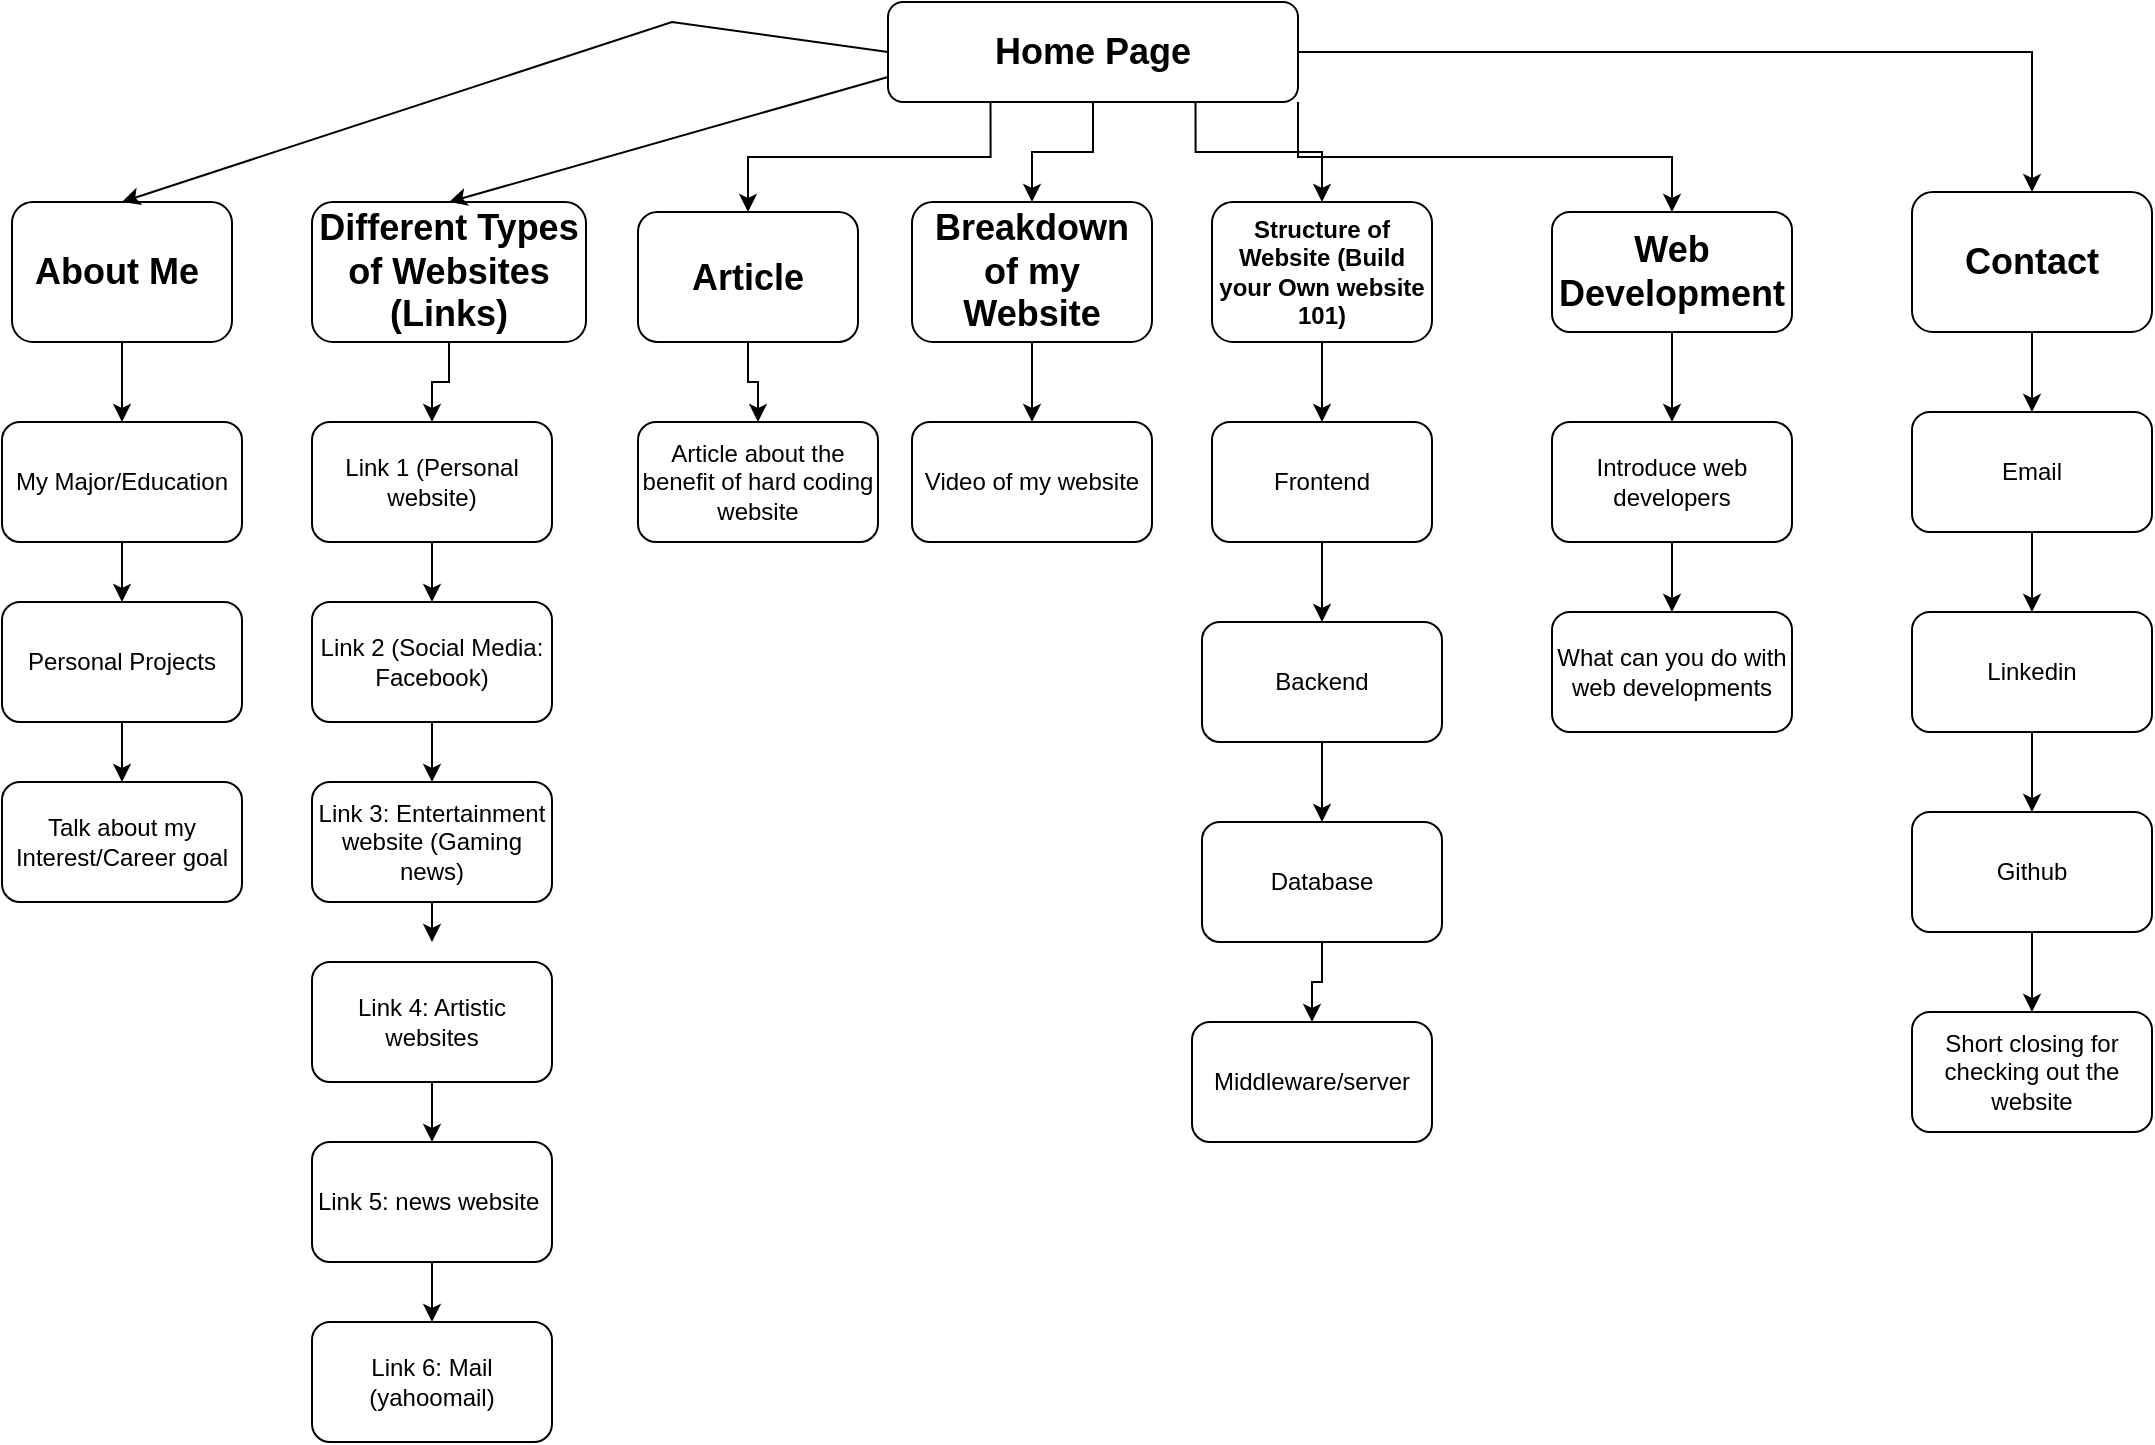 <mxfile version="15.7.0" type="github">
  <diagram id="MfLAGxXRqBZUs_taJzYB" name="Page-1">
    <mxGraphModel dx="1422" dy="832" grid="1" gridSize="10" guides="1" tooltips="1" connect="1" arrows="1" fold="1" page="1" pageScale="1" pageWidth="1100" pageHeight="850" math="0" shadow="0">
      <root>
        <mxCell id="0" />
        <mxCell id="1" parent="0" />
        <mxCell id="i7VJk_vyDsrVkz2_0ncC-37" style="edgeStyle=orthogonalEdgeStyle;rounded=0;orthogonalLoop=1;jettySize=auto;html=1;exitX=0.25;exitY=1;exitDx=0;exitDy=0;entryX=0.5;entryY=0;entryDx=0;entryDy=0;" edge="1" parent="1" source="i7VJk_vyDsrVkz2_0ncC-2" target="i7VJk_vyDsrVkz2_0ncC-6">
          <mxGeometry relative="1" as="geometry" />
        </mxCell>
        <mxCell id="i7VJk_vyDsrVkz2_0ncC-38" style="edgeStyle=orthogonalEdgeStyle;rounded=0;orthogonalLoop=1;jettySize=auto;html=1;exitX=0.5;exitY=1;exitDx=0;exitDy=0;" edge="1" parent="1" source="i7VJk_vyDsrVkz2_0ncC-2" target="i7VJk_vyDsrVkz2_0ncC-17">
          <mxGeometry relative="1" as="geometry" />
        </mxCell>
        <mxCell id="i7VJk_vyDsrVkz2_0ncC-39" style="edgeStyle=orthogonalEdgeStyle;rounded=0;orthogonalLoop=1;jettySize=auto;html=1;exitX=0.75;exitY=1;exitDx=0;exitDy=0;" edge="1" parent="1" source="i7VJk_vyDsrVkz2_0ncC-2" target="i7VJk_vyDsrVkz2_0ncC-23">
          <mxGeometry relative="1" as="geometry" />
        </mxCell>
        <mxCell id="i7VJk_vyDsrVkz2_0ncC-40" style="edgeStyle=orthogonalEdgeStyle;rounded=0;orthogonalLoop=1;jettySize=auto;html=1;exitX=1;exitY=1;exitDx=0;exitDy=0;" edge="1" parent="1" source="i7VJk_vyDsrVkz2_0ncC-2" target="i7VJk_vyDsrVkz2_0ncC-27">
          <mxGeometry relative="1" as="geometry" />
        </mxCell>
        <mxCell id="i7VJk_vyDsrVkz2_0ncC-41" style="edgeStyle=orthogonalEdgeStyle;rounded=0;orthogonalLoop=1;jettySize=auto;html=1;exitX=1;exitY=0.5;exitDx=0;exitDy=0;" edge="1" parent="1" source="i7VJk_vyDsrVkz2_0ncC-2" target="i7VJk_vyDsrVkz2_0ncC-5">
          <mxGeometry relative="1" as="geometry" />
        </mxCell>
        <mxCell id="i7VJk_vyDsrVkz2_0ncC-2" value="&lt;h2&gt;Home Page&lt;/h2&gt;" style="rounded=1;whiteSpace=wrap;html=1;" vertex="1" parent="1">
          <mxGeometry x="448" y="30" width="205" height="50" as="geometry" />
        </mxCell>
        <mxCell id="i7VJk_vyDsrVkz2_0ncC-42" style="edgeStyle=orthogonalEdgeStyle;rounded=0;orthogonalLoop=1;jettySize=auto;html=1;exitX=0.5;exitY=1;exitDx=0;exitDy=0;" edge="1" parent="1" source="i7VJk_vyDsrVkz2_0ncC-3" target="i7VJk_vyDsrVkz2_0ncC-7">
          <mxGeometry relative="1" as="geometry" />
        </mxCell>
        <mxCell id="i7VJk_vyDsrVkz2_0ncC-3" value="&lt;h2&gt;About Me&amp;nbsp;&lt;/h2&gt;" style="rounded=1;whiteSpace=wrap;html=1;" vertex="1" parent="1">
          <mxGeometry x="10" y="130" width="110" height="70" as="geometry" />
        </mxCell>
        <mxCell id="i7VJk_vyDsrVkz2_0ncC-45" style="edgeStyle=orthogonalEdgeStyle;rounded=0;orthogonalLoop=1;jettySize=auto;html=1;exitX=0.5;exitY=1;exitDx=0;exitDy=0;entryX=0.5;entryY=0;entryDx=0;entryDy=0;" edge="1" parent="1" source="i7VJk_vyDsrVkz2_0ncC-4" target="i7VJk_vyDsrVkz2_0ncC-10">
          <mxGeometry relative="1" as="geometry" />
        </mxCell>
        <mxCell id="i7VJk_vyDsrVkz2_0ncC-4" value="&lt;h2&gt;Different Types of Websites (Links)&lt;/h2&gt;" style="rounded=1;whiteSpace=wrap;html=1;" vertex="1" parent="1">
          <mxGeometry x="160" y="130" width="137" height="70" as="geometry" />
        </mxCell>
        <mxCell id="i7VJk_vyDsrVkz2_0ncC-60" style="edgeStyle=orthogonalEdgeStyle;rounded=0;orthogonalLoop=1;jettySize=auto;html=1;exitX=0.5;exitY=1;exitDx=0;exitDy=0;" edge="1" parent="1" source="i7VJk_vyDsrVkz2_0ncC-5" target="i7VJk_vyDsrVkz2_0ncC-19">
          <mxGeometry relative="1" as="geometry" />
        </mxCell>
        <mxCell id="i7VJk_vyDsrVkz2_0ncC-5" value="&lt;h2&gt;Contact&lt;/h2&gt;" style="rounded=1;whiteSpace=wrap;html=1;" vertex="1" parent="1">
          <mxGeometry x="960" y="125" width="120" height="70" as="geometry" />
        </mxCell>
        <mxCell id="i7VJk_vyDsrVkz2_0ncC-52" style="edgeStyle=orthogonalEdgeStyle;rounded=0;orthogonalLoop=1;jettySize=auto;html=1;exitX=0.5;exitY=1;exitDx=0;exitDy=0;" edge="1" parent="1" source="i7VJk_vyDsrVkz2_0ncC-6" target="i7VJk_vyDsrVkz2_0ncC-16">
          <mxGeometry relative="1" as="geometry" />
        </mxCell>
        <mxCell id="i7VJk_vyDsrVkz2_0ncC-6" value="&lt;h2&gt;Article&lt;/h2&gt;" style="rounded=1;whiteSpace=wrap;html=1;" vertex="1" parent="1">
          <mxGeometry x="323" y="135" width="110" height="65" as="geometry" />
        </mxCell>
        <mxCell id="i7VJk_vyDsrVkz2_0ncC-43" style="edgeStyle=orthogonalEdgeStyle;rounded=0;orthogonalLoop=1;jettySize=auto;html=1;exitX=0.5;exitY=1;exitDx=0;exitDy=0;entryX=0.5;entryY=0;entryDx=0;entryDy=0;" edge="1" parent="1" source="i7VJk_vyDsrVkz2_0ncC-7" target="i7VJk_vyDsrVkz2_0ncC-8">
          <mxGeometry relative="1" as="geometry" />
        </mxCell>
        <mxCell id="i7VJk_vyDsrVkz2_0ncC-7" value="My Major/Education" style="rounded=1;whiteSpace=wrap;html=1;" vertex="1" parent="1">
          <mxGeometry x="5" y="240" width="120" height="60" as="geometry" />
        </mxCell>
        <mxCell id="i7VJk_vyDsrVkz2_0ncC-44" style="edgeStyle=orthogonalEdgeStyle;rounded=0;orthogonalLoop=1;jettySize=auto;html=1;exitX=0.5;exitY=1;exitDx=0;exitDy=0;entryX=0.5;entryY=0;entryDx=0;entryDy=0;" edge="1" parent="1" source="i7VJk_vyDsrVkz2_0ncC-8" target="i7VJk_vyDsrVkz2_0ncC-9">
          <mxGeometry relative="1" as="geometry" />
        </mxCell>
        <mxCell id="i7VJk_vyDsrVkz2_0ncC-8" value="Personal Projects" style="rounded=1;whiteSpace=wrap;html=1;" vertex="1" parent="1">
          <mxGeometry x="5" y="330" width="120" height="60" as="geometry" />
        </mxCell>
        <mxCell id="i7VJk_vyDsrVkz2_0ncC-9" value="Talk about my Interest/Career goal" style="rounded=1;whiteSpace=wrap;html=1;" vertex="1" parent="1">
          <mxGeometry x="5" y="420" width="120" height="60" as="geometry" />
        </mxCell>
        <mxCell id="i7VJk_vyDsrVkz2_0ncC-47" style="edgeStyle=orthogonalEdgeStyle;rounded=0;orthogonalLoop=1;jettySize=auto;html=1;exitX=0.5;exitY=1;exitDx=0;exitDy=0;entryX=0.5;entryY=0;entryDx=0;entryDy=0;" edge="1" parent="1" source="i7VJk_vyDsrVkz2_0ncC-10" target="i7VJk_vyDsrVkz2_0ncC-11">
          <mxGeometry relative="1" as="geometry" />
        </mxCell>
        <mxCell id="i7VJk_vyDsrVkz2_0ncC-10" value="Link 1 (Personal website)" style="rounded=1;whiteSpace=wrap;html=1;" vertex="1" parent="1">
          <mxGeometry x="160" y="240" width="120" height="60" as="geometry" />
        </mxCell>
        <mxCell id="i7VJk_vyDsrVkz2_0ncC-48" style="edgeStyle=orthogonalEdgeStyle;rounded=0;orthogonalLoop=1;jettySize=auto;html=1;exitX=0.5;exitY=1;exitDx=0;exitDy=0;entryX=0.5;entryY=0;entryDx=0;entryDy=0;" edge="1" parent="1" source="i7VJk_vyDsrVkz2_0ncC-11" target="i7VJk_vyDsrVkz2_0ncC-12">
          <mxGeometry relative="1" as="geometry" />
        </mxCell>
        <mxCell id="i7VJk_vyDsrVkz2_0ncC-11" value="Link 2 (Social Media: Facebook)" style="rounded=1;whiteSpace=wrap;html=1;" vertex="1" parent="1">
          <mxGeometry x="160" y="330" width="120" height="60" as="geometry" />
        </mxCell>
        <mxCell id="i7VJk_vyDsrVkz2_0ncC-49" style="edgeStyle=orthogonalEdgeStyle;rounded=0;orthogonalLoop=1;jettySize=auto;html=1;exitX=0.5;exitY=1;exitDx=0;exitDy=0;" edge="1" parent="1" source="i7VJk_vyDsrVkz2_0ncC-12">
          <mxGeometry relative="1" as="geometry">
            <mxPoint x="220" y="500" as="targetPoint" />
          </mxGeometry>
        </mxCell>
        <mxCell id="i7VJk_vyDsrVkz2_0ncC-12" value="Link 3: Entertainment website (Gaming news)" style="rounded=1;whiteSpace=wrap;html=1;" vertex="1" parent="1">
          <mxGeometry x="160" y="420" width="120" height="60" as="geometry" />
        </mxCell>
        <mxCell id="i7VJk_vyDsrVkz2_0ncC-50" style="edgeStyle=orthogonalEdgeStyle;rounded=0;orthogonalLoop=1;jettySize=auto;html=1;exitX=0.5;exitY=1;exitDx=0;exitDy=0;entryX=0.5;entryY=0;entryDx=0;entryDy=0;" edge="1" parent="1" source="i7VJk_vyDsrVkz2_0ncC-13" target="i7VJk_vyDsrVkz2_0ncC-14">
          <mxGeometry relative="1" as="geometry" />
        </mxCell>
        <mxCell id="i7VJk_vyDsrVkz2_0ncC-13" value="Link 4: Artistic websites" style="rounded=1;whiteSpace=wrap;html=1;" vertex="1" parent="1">
          <mxGeometry x="160" y="510" width="120" height="60" as="geometry" />
        </mxCell>
        <mxCell id="i7VJk_vyDsrVkz2_0ncC-51" style="edgeStyle=orthogonalEdgeStyle;rounded=0;orthogonalLoop=1;jettySize=auto;html=1;exitX=0.5;exitY=1;exitDx=0;exitDy=0;entryX=0.5;entryY=0;entryDx=0;entryDy=0;" edge="1" parent="1" source="i7VJk_vyDsrVkz2_0ncC-14" target="i7VJk_vyDsrVkz2_0ncC-15">
          <mxGeometry relative="1" as="geometry" />
        </mxCell>
        <mxCell id="i7VJk_vyDsrVkz2_0ncC-14" value="Link 5: news website&amp;nbsp;" style="rounded=1;whiteSpace=wrap;html=1;" vertex="1" parent="1">
          <mxGeometry x="160" y="600" width="120" height="60" as="geometry" />
        </mxCell>
        <mxCell id="i7VJk_vyDsrVkz2_0ncC-15" value="Link 6: Mail (yahoomail)" style="rounded=1;whiteSpace=wrap;html=1;" vertex="1" parent="1">
          <mxGeometry x="160" y="690" width="120" height="60" as="geometry" />
        </mxCell>
        <mxCell id="i7VJk_vyDsrVkz2_0ncC-16" value="Article about the benefit of hard coding website" style="rounded=1;whiteSpace=wrap;html=1;" vertex="1" parent="1">
          <mxGeometry x="323" y="240" width="120" height="60" as="geometry" />
        </mxCell>
        <mxCell id="i7VJk_vyDsrVkz2_0ncC-53" style="edgeStyle=orthogonalEdgeStyle;rounded=0;orthogonalLoop=1;jettySize=auto;html=1;exitX=0.5;exitY=1;exitDx=0;exitDy=0;entryX=0.5;entryY=0;entryDx=0;entryDy=0;" edge="1" parent="1" source="i7VJk_vyDsrVkz2_0ncC-17" target="i7VJk_vyDsrVkz2_0ncC-18">
          <mxGeometry relative="1" as="geometry" />
        </mxCell>
        <mxCell id="i7VJk_vyDsrVkz2_0ncC-17" value="&lt;h2&gt;Breakdown of my Website&lt;/h2&gt;" style="rounded=1;whiteSpace=wrap;html=1;" vertex="1" parent="1">
          <mxGeometry x="460" y="130" width="120" height="70" as="geometry" />
        </mxCell>
        <mxCell id="i7VJk_vyDsrVkz2_0ncC-18" value="Video of my website" style="rounded=1;whiteSpace=wrap;html=1;" vertex="1" parent="1">
          <mxGeometry x="460" y="240" width="120" height="60" as="geometry" />
        </mxCell>
        <mxCell id="i7VJk_vyDsrVkz2_0ncC-61" style="edgeStyle=orthogonalEdgeStyle;rounded=0;orthogonalLoop=1;jettySize=auto;html=1;exitX=0.5;exitY=1;exitDx=0;exitDy=0;entryX=0.5;entryY=0;entryDx=0;entryDy=0;" edge="1" parent="1" source="i7VJk_vyDsrVkz2_0ncC-19" target="i7VJk_vyDsrVkz2_0ncC-20">
          <mxGeometry relative="1" as="geometry" />
        </mxCell>
        <mxCell id="i7VJk_vyDsrVkz2_0ncC-19" value="Email" style="rounded=1;whiteSpace=wrap;html=1;" vertex="1" parent="1">
          <mxGeometry x="960" y="235" width="120" height="60" as="geometry" />
        </mxCell>
        <mxCell id="i7VJk_vyDsrVkz2_0ncC-62" style="edgeStyle=orthogonalEdgeStyle;rounded=0;orthogonalLoop=1;jettySize=auto;html=1;exitX=0.5;exitY=1;exitDx=0;exitDy=0;" edge="1" parent="1" source="i7VJk_vyDsrVkz2_0ncC-20" target="i7VJk_vyDsrVkz2_0ncC-21">
          <mxGeometry relative="1" as="geometry" />
        </mxCell>
        <mxCell id="i7VJk_vyDsrVkz2_0ncC-20" value="Linkedin" style="rounded=1;whiteSpace=wrap;html=1;" vertex="1" parent="1">
          <mxGeometry x="960" y="335" width="120" height="60" as="geometry" />
        </mxCell>
        <mxCell id="i7VJk_vyDsrVkz2_0ncC-63" style="edgeStyle=orthogonalEdgeStyle;rounded=0;orthogonalLoop=1;jettySize=auto;html=1;exitX=0.5;exitY=1;exitDx=0;exitDy=0;entryX=0.5;entryY=0;entryDx=0;entryDy=0;" edge="1" parent="1" source="i7VJk_vyDsrVkz2_0ncC-21" target="i7VJk_vyDsrVkz2_0ncC-22">
          <mxGeometry relative="1" as="geometry" />
        </mxCell>
        <mxCell id="i7VJk_vyDsrVkz2_0ncC-21" value="Github" style="rounded=1;whiteSpace=wrap;html=1;" vertex="1" parent="1">
          <mxGeometry x="960" y="435" width="120" height="60" as="geometry" />
        </mxCell>
        <mxCell id="i7VJk_vyDsrVkz2_0ncC-22" value="Short closing for checking out the website" style="rounded=1;whiteSpace=wrap;html=1;" vertex="1" parent="1">
          <mxGeometry x="960" y="535" width="120" height="60" as="geometry" />
        </mxCell>
        <mxCell id="i7VJk_vyDsrVkz2_0ncC-54" style="edgeStyle=orthogonalEdgeStyle;rounded=0;orthogonalLoop=1;jettySize=auto;html=1;exitX=0.5;exitY=1;exitDx=0;exitDy=0;entryX=0.5;entryY=0;entryDx=0;entryDy=0;" edge="1" parent="1" source="i7VJk_vyDsrVkz2_0ncC-23" target="i7VJk_vyDsrVkz2_0ncC-28">
          <mxGeometry relative="1" as="geometry" />
        </mxCell>
        <mxCell id="i7VJk_vyDsrVkz2_0ncC-23" value="&lt;h4&gt;Structure of Website (Build your Own website 101)&lt;/h4&gt;" style="rounded=1;whiteSpace=wrap;html=1;" vertex="1" parent="1">
          <mxGeometry x="610" y="130" width="110" height="70" as="geometry" />
        </mxCell>
        <mxCell id="i7VJk_vyDsrVkz2_0ncC-58" style="edgeStyle=orthogonalEdgeStyle;rounded=0;orthogonalLoop=1;jettySize=auto;html=1;exitX=0.5;exitY=1;exitDx=0;exitDy=0;entryX=0.5;entryY=0;entryDx=0;entryDy=0;" edge="1" parent="1" source="i7VJk_vyDsrVkz2_0ncC-27" target="i7VJk_vyDsrVkz2_0ncC-32">
          <mxGeometry relative="1" as="geometry" />
        </mxCell>
        <mxCell id="i7VJk_vyDsrVkz2_0ncC-27" value="&lt;h2&gt;Web Development&lt;/h2&gt;" style="rounded=1;whiteSpace=wrap;html=1;" vertex="1" parent="1">
          <mxGeometry x="780" y="135" width="120" height="60" as="geometry" />
        </mxCell>
        <mxCell id="i7VJk_vyDsrVkz2_0ncC-55" style="edgeStyle=orthogonalEdgeStyle;rounded=0;orthogonalLoop=1;jettySize=auto;html=1;exitX=0.5;exitY=1;exitDx=0;exitDy=0;entryX=0.5;entryY=0;entryDx=0;entryDy=0;" edge="1" parent="1" source="i7VJk_vyDsrVkz2_0ncC-28" target="i7VJk_vyDsrVkz2_0ncC-29">
          <mxGeometry relative="1" as="geometry" />
        </mxCell>
        <mxCell id="i7VJk_vyDsrVkz2_0ncC-28" value="Frontend" style="rounded=1;whiteSpace=wrap;html=1;" vertex="1" parent="1">
          <mxGeometry x="610" y="240" width="110" height="60" as="geometry" />
        </mxCell>
        <mxCell id="i7VJk_vyDsrVkz2_0ncC-56" style="edgeStyle=orthogonalEdgeStyle;rounded=0;orthogonalLoop=1;jettySize=auto;html=1;exitX=0.5;exitY=1;exitDx=0;exitDy=0;" edge="1" parent="1" source="i7VJk_vyDsrVkz2_0ncC-29" target="i7VJk_vyDsrVkz2_0ncC-30">
          <mxGeometry relative="1" as="geometry" />
        </mxCell>
        <mxCell id="i7VJk_vyDsrVkz2_0ncC-29" value="Backend" style="rounded=1;whiteSpace=wrap;html=1;" vertex="1" parent="1">
          <mxGeometry x="605" y="340" width="120" height="60" as="geometry" />
        </mxCell>
        <mxCell id="i7VJk_vyDsrVkz2_0ncC-57" style="edgeStyle=orthogonalEdgeStyle;rounded=0;orthogonalLoop=1;jettySize=auto;html=1;exitX=0.5;exitY=1;exitDx=0;exitDy=0;entryX=0.5;entryY=0;entryDx=0;entryDy=0;" edge="1" parent="1" source="i7VJk_vyDsrVkz2_0ncC-30" target="i7VJk_vyDsrVkz2_0ncC-31">
          <mxGeometry relative="1" as="geometry" />
        </mxCell>
        <mxCell id="i7VJk_vyDsrVkz2_0ncC-30" value="Database" style="rounded=1;whiteSpace=wrap;html=1;" vertex="1" parent="1">
          <mxGeometry x="605" y="440" width="120" height="60" as="geometry" />
        </mxCell>
        <mxCell id="i7VJk_vyDsrVkz2_0ncC-31" value="Middleware/server" style="rounded=1;whiteSpace=wrap;html=1;" vertex="1" parent="1">
          <mxGeometry x="600" y="540" width="120" height="60" as="geometry" />
        </mxCell>
        <mxCell id="i7VJk_vyDsrVkz2_0ncC-59" style="edgeStyle=orthogonalEdgeStyle;rounded=0;orthogonalLoop=1;jettySize=auto;html=1;exitX=0.5;exitY=1;exitDx=0;exitDy=0;entryX=0.5;entryY=0;entryDx=0;entryDy=0;" edge="1" parent="1" source="i7VJk_vyDsrVkz2_0ncC-32" target="i7VJk_vyDsrVkz2_0ncC-33">
          <mxGeometry relative="1" as="geometry" />
        </mxCell>
        <mxCell id="i7VJk_vyDsrVkz2_0ncC-32" value="Introduce web developers" style="rounded=1;whiteSpace=wrap;html=1;" vertex="1" parent="1">
          <mxGeometry x="780" y="240" width="120" height="60" as="geometry" />
        </mxCell>
        <mxCell id="i7VJk_vyDsrVkz2_0ncC-33" value="What can you do with web developments" style="rounded=1;whiteSpace=wrap;html=1;" vertex="1" parent="1">
          <mxGeometry x="780" y="335" width="120" height="60" as="geometry" />
        </mxCell>
        <mxCell id="i7VJk_vyDsrVkz2_0ncC-35" value="" style="endArrow=classic;html=1;rounded=0;exitX=0;exitY=0.5;exitDx=0;exitDy=0;entryX=0.5;entryY=0;entryDx=0;entryDy=0;" edge="1" parent="1" source="i7VJk_vyDsrVkz2_0ncC-2" target="i7VJk_vyDsrVkz2_0ncC-3">
          <mxGeometry width="50" height="50" relative="1" as="geometry">
            <mxPoint x="400" y="400" as="sourcePoint" />
            <mxPoint x="450" y="350" as="targetPoint" />
            <Array as="points">
              <mxPoint x="340" y="40" />
            </Array>
          </mxGeometry>
        </mxCell>
        <mxCell id="i7VJk_vyDsrVkz2_0ncC-36" value="" style="endArrow=classic;html=1;rounded=0;exitX=0;exitY=0.75;exitDx=0;exitDy=0;entryX=0.5;entryY=0;entryDx=0;entryDy=0;" edge="1" parent="1" source="i7VJk_vyDsrVkz2_0ncC-2" target="i7VJk_vyDsrVkz2_0ncC-4">
          <mxGeometry width="50" height="50" relative="1" as="geometry">
            <mxPoint x="400" y="400" as="sourcePoint" />
            <mxPoint x="450" y="350" as="targetPoint" />
          </mxGeometry>
        </mxCell>
      </root>
    </mxGraphModel>
  </diagram>
</mxfile>
